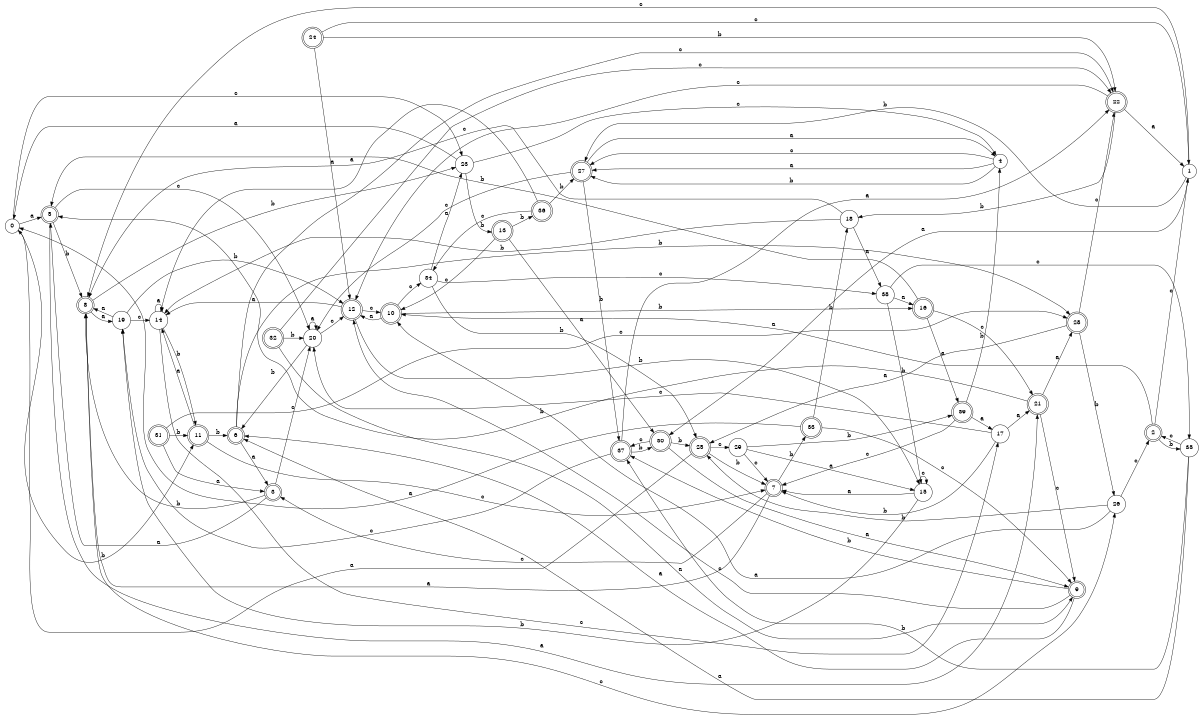 digraph n32_2 {
__start0 [label="" shape="none"];

rankdir=LR;
size="8,5";

s0 [style="filled", color="black", fillcolor="white" shape="circle", label="0"];
s1 [style="filled", color="black", fillcolor="white" shape="circle", label="1"];
s2 [style="rounded,filled", color="black", fillcolor="white" shape="doublecircle", label="2"];
s3 [style="rounded,filled", color="black", fillcolor="white" shape="doublecircle", label="3"];
s4 [style="filled", color="black", fillcolor="white" shape="circle", label="4"];
s5 [style="rounded,filled", color="black", fillcolor="white" shape="doublecircle", label="5"];
s6 [style="rounded,filled", color="black", fillcolor="white" shape="doublecircle", label="6"];
s7 [style="rounded,filled", color="black", fillcolor="white" shape="doublecircle", label="7"];
s8 [style="rounded,filled", color="black", fillcolor="white" shape="doublecircle", label="8"];
s9 [style="rounded,filled", color="black", fillcolor="white" shape="doublecircle", label="9"];
s10 [style="rounded,filled", color="black", fillcolor="white" shape="doublecircle", label="10"];
s11 [style="rounded,filled", color="black", fillcolor="white" shape="doublecircle", label="11"];
s12 [style="rounded,filled", color="black", fillcolor="white" shape="doublecircle", label="12"];
s13 [style="rounded,filled", color="black", fillcolor="white" shape="doublecircle", label="13"];
s14 [style="filled", color="black", fillcolor="white" shape="circle", label="14"];
s15 [style="filled", color="black", fillcolor="white" shape="circle", label="15"];
s16 [style="rounded,filled", color="black", fillcolor="white" shape="doublecircle", label="16"];
s17 [style="filled", color="black", fillcolor="white" shape="circle", label="17"];
s18 [style="filled", color="black", fillcolor="white" shape="circle", label="18"];
s19 [style="filled", color="black", fillcolor="white" shape="circle", label="19"];
s20 [style="filled", color="black", fillcolor="white" shape="circle", label="20"];
s21 [style="rounded,filled", color="black", fillcolor="white" shape="doublecircle", label="21"];
s22 [style="rounded,filled", color="black", fillcolor="white" shape="doublecircle", label="22"];
s23 [style="filled", color="black", fillcolor="white" shape="circle", label="23"];
s24 [style="rounded,filled", color="black", fillcolor="white" shape="doublecircle", label="24"];
s25 [style="rounded,filled", color="black", fillcolor="white" shape="doublecircle", label="25"];
s26 [style="filled", color="black", fillcolor="white" shape="circle", label="26"];
s27 [style="rounded,filled", color="black", fillcolor="white" shape="doublecircle", label="27"];
s28 [style="rounded,filled", color="black", fillcolor="white" shape="doublecircle", label="28"];
s29 [style="filled", color="black", fillcolor="white" shape="circle", label="29"];
s30 [style="rounded,filled", color="black", fillcolor="white" shape="doublecircle", label="30"];
s31 [style="rounded,filled", color="black", fillcolor="white" shape="doublecircle", label="31"];
s32 [style="rounded,filled", color="black", fillcolor="white" shape="doublecircle", label="32"];
s33 [style="rounded,filled", color="black", fillcolor="white" shape="doublecircle", label="33"];
s34 [style="filled", color="black", fillcolor="white" shape="circle", label="34"];
s35 [style="filled", color="black", fillcolor="white" shape="circle", label="35"];
s36 [style="rounded,filled", color="black", fillcolor="white" shape="doublecircle", label="36"];
s37 [style="rounded,filled", color="black", fillcolor="white" shape="doublecircle", label="37"];
s38 [style="filled", color="black", fillcolor="white" shape="circle", label="38"];
s39 [style="rounded,filled", color="black", fillcolor="white" shape="doublecircle", label="39"];
s0 -> s5 [label="a"];
s0 -> s11 [label="b"];
s0 -> s23 [label="c"];
s1 -> s30 [label="a"];
s1 -> s27 [label="b"];
s1 -> s8 [label="c"];
s2 -> s10 [label="a"];
s2 -> s35 [label="b"];
s2 -> s1 [label="c"];
s3 -> s5 [label="a"];
s3 -> s8 [label="b"];
s3 -> s20 [label="c"];
s4 -> s27 [label="a"];
s4 -> s27 [label="b"];
s4 -> s27 [label="c"];
s5 -> s21 [label="a"];
s5 -> s8 [label="b"];
s5 -> s20 [label="c"];
s6 -> s3 [label="a"];
s6 -> s28 [label="b"];
s6 -> s22 [label="c"];
s7 -> s8 [label="a"];
s7 -> s33 [label="b"];
s7 -> s3 [label="c"];
s8 -> s19 [label="a"];
s8 -> s23 [label="b"];
s8 -> s26 [label="c"];
s9 -> s6 [label="a"];
s9 -> s37 [label="b"];
s9 -> s12 [label="c"];
s10 -> s12 [label="a"];
s10 -> s16 [label="b"];
s10 -> s34 [label="c"];
s11 -> s14 [label="a"];
s11 -> s6 [label="b"];
s11 -> s7 [label="c"];
s12 -> s14 [label="a"];
s12 -> s15 [label="b"];
s12 -> s10 [label="c"];
s13 -> s30 [label="a"];
s13 -> s36 [label="b"];
s13 -> s10 [label="c"];
s14 -> s14 [label="a"];
s14 -> s11 [label="b"];
s14 -> s17 [label="c"];
s15 -> s7 [label="a"];
s15 -> s19 [label="b"];
s15 -> s15 [label="c"];
s16 -> s39 [label="a"];
s16 -> s5 [label="b"];
s16 -> s21 [label="c"];
s17 -> s21 [label="a"];
s17 -> s7 [label="b"];
s17 -> s20 [label="c"];
s18 -> s38 [label="a"];
s18 -> s14 [label="b"];
s18 -> s8 [label="c"];
s19 -> s8 [label="a"];
s19 -> s12 [label="b"];
s19 -> s14 [label="c"];
s20 -> s20 [label="a"];
s20 -> s6 [label="b"];
s20 -> s12 [label="c"];
s21 -> s28 [label="a"];
s21 -> s5 [label="b"];
s21 -> s9 [label="c"];
s22 -> s1 [label="a"];
s22 -> s18 [label="b"];
s22 -> s12 [label="c"];
s23 -> s0 [label="a"];
s23 -> s13 [label="b"];
s23 -> s4 [label="c"];
s24 -> s12 [label="a"];
s24 -> s22 [label="b"];
s24 -> s1 [label="c"];
s25 -> s0 [label="a"];
s25 -> s7 [label="b"];
s25 -> s29 [label="c"];
s26 -> s10 [label="a"];
s26 -> s25 [label="b"];
s26 -> s2 [label="c"];
s27 -> s4 [label="a"];
s27 -> s37 [label="b"];
s27 -> s20 [label="c"];
s28 -> s25 [label="a"];
s28 -> s26 [label="b"];
s28 -> s22 [label="c"];
s29 -> s15 [label="a"];
s29 -> s39 [label="b"];
s29 -> s7 [label="c"];
s30 -> s9 [label="a"];
s30 -> s25 [label="b"];
s30 -> s37 [label="c"];
s31 -> s3 [label="a"];
s31 -> s11 [label="b"];
s31 -> s28 [label="c"];
s32 -> s9 [label="a"];
s32 -> s20 [label="b"];
s32 -> s22 [label="c"];
s33 -> s0 [label="a"];
s33 -> s18 [label="b"];
s33 -> s9 [label="c"];
s34 -> s23 [label="a"];
s34 -> s25 [label="b"];
s34 -> s38 [label="c"];
s35 -> s6 [label="a"];
s35 -> s37 [label="b"];
s35 -> s2 [label="c"];
s36 -> s14 [label="a"];
s36 -> s27 [label="b"];
s36 -> s34 [label="c"];
s37 -> s22 [label="a"];
s37 -> s30 [label="b"];
s37 -> s19 [label="c"];
s38 -> s16 [label="a"];
s38 -> s15 [label="b"];
s38 -> s35 [label="c"];
s39 -> s17 [label="a"];
s39 -> s4 [label="b"];
s39 -> s7 [label="c"];

}